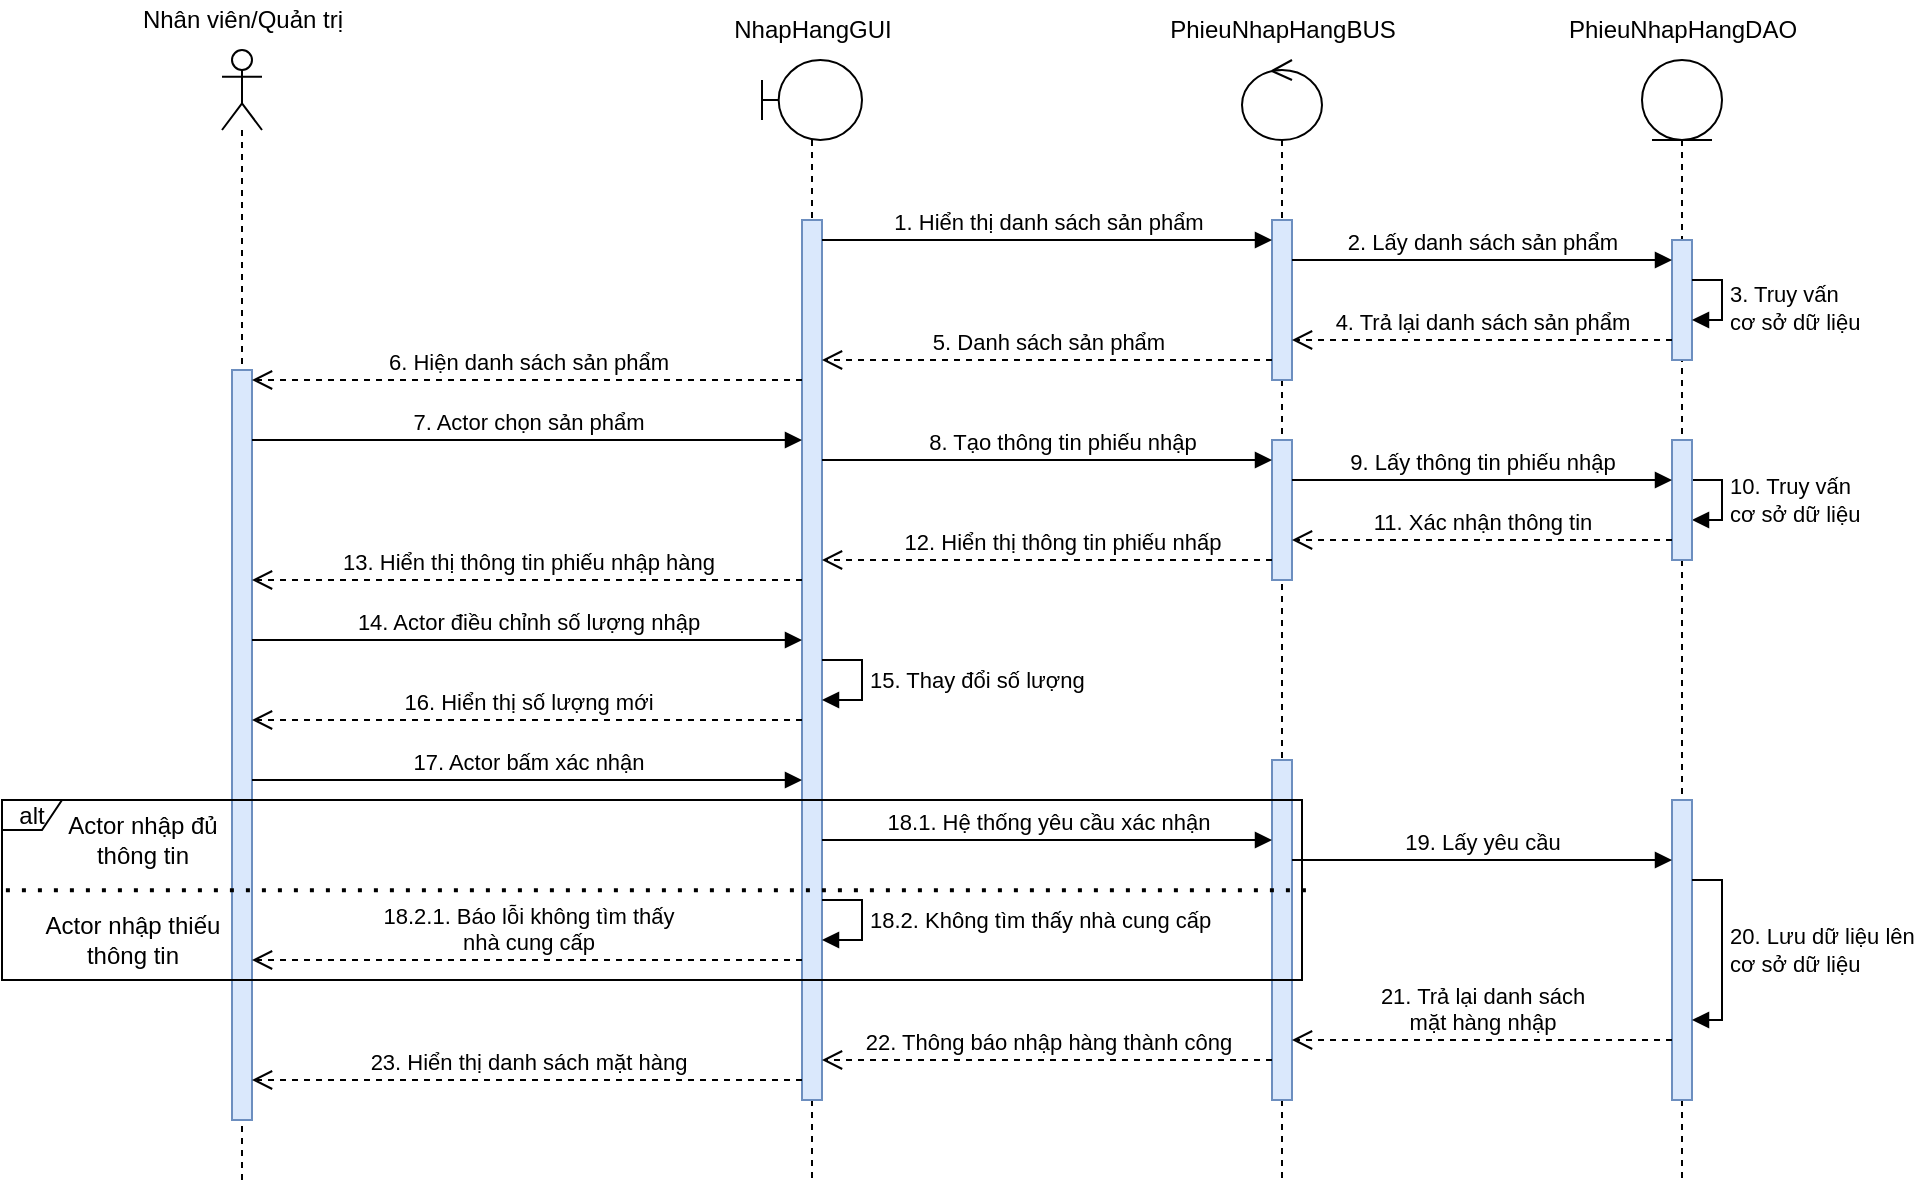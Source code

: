 <mxfile version="20.3.0" type="device"><diagram id="zxSlFvNWauaxwtIFHq2a" name="Page-1"><mxGraphModel dx="1038" dy="649" grid="1" gridSize="10" guides="1" tooltips="1" connect="1" arrows="1" fold="1" page="1" pageScale="1" pageWidth="850" pageHeight="1100" math="0" shadow="0"><root><mxCell id="0"/><mxCell id="1" parent="0"/><mxCell id="zFtlnsnSB8njbzp9fkom-5" value="" style="shape=umlLifeline;participant=umlActor;perimeter=lifelinePerimeter;whiteSpace=wrap;html=1;container=1;collapsible=0;recursiveResize=0;verticalAlign=top;spacingTop=36;outlineConnect=0;" parent="1" vertex="1"><mxGeometry x="120" y="25" width="20" height="565" as="geometry"/></mxCell><mxCell id="zFtlnsnSB8njbzp9fkom-6" value="" style="html=1;points=[];perimeter=orthogonalPerimeter;fillColor=#dae8fc;strokeColor=#6c8ebf;" parent="zFtlnsnSB8njbzp9fkom-5" vertex="1"><mxGeometry x="5" y="160" width="10" height="375" as="geometry"/></mxCell><mxCell id="zFtlnsnSB8njbzp9fkom-7" value="Nhân viên/Quản trị" style="text;html=1;align=center;verticalAlign=middle;resizable=0;points=[];autosize=1;strokeColor=none;fillColor=none;" parent="1" vertex="1"><mxGeometry x="70" width="120" height="20" as="geometry"/></mxCell><mxCell id="zFtlnsnSB8njbzp9fkom-8" value="" style="shape=umlLifeline;participant=umlBoundary;perimeter=lifelinePerimeter;whiteSpace=wrap;html=1;container=1;collapsible=0;recursiveResize=0;verticalAlign=top;spacingTop=36;outlineConnect=0;" parent="1" vertex="1"><mxGeometry x="390" y="30" width="50" height="560" as="geometry"/></mxCell><mxCell id="QlTCgcY2syCkXcn_rZdn-1" value="" style="html=1;points=[];perimeter=orthogonalPerimeter;fillColor=#dae8fc;strokeColor=#6c8ebf;" parent="zFtlnsnSB8njbzp9fkom-8" vertex="1"><mxGeometry x="20" y="80" width="10" height="440" as="geometry"/></mxCell><mxCell id="V0rGVLi3v3cGWSiFY8pq-18" value="18.2. Không tìm thấy nhà cung cấp" style="edgeStyle=orthogonalEdgeStyle;html=1;align=left;spacingLeft=2;endArrow=block;rounded=0;" parent="zFtlnsnSB8njbzp9fkom-8" source="QlTCgcY2syCkXcn_rZdn-1" target="QlTCgcY2syCkXcn_rZdn-1" edge="1"><mxGeometry relative="1" as="geometry"><mxPoint x="30" y="390" as="sourcePoint"/><Array as="points"><mxPoint x="50" y="420"/><mxPoint x="50" y="440"/></Array><mxPoint x="30" y="410" as="targetPoint"/></mxGeometry></mxCell><mxCell id="V0rGVLi3v3cGWSiFY8pq-27" value="15. Thay đổi số lượng" style="edgeStyle=orthogonalEdgeStyle;html=1;align=left;spacingLeft=2;endArrow=block;rounded=0;" parent="zFtlnsnSB8njbzp9fkom-8" source="QlTCgcY2syCkXcn_rZdn-1" target="QlTCgcY2syCkXcn_rZdn-1" edge="1"><mxGeometry relative="1" as="geometry"><mxPoint x="93" y="280" as="sourcePoint"/><Array as="points"><mxPoint x="50" y="300"/><mxPoint x="50" y="320"/></Array><mxPoint x="98" y="300" as="targetPoint"/></mxGeometry></mxCell><mxCell id="zFtlnsnSB8njbzp9fkom-10" value="" style="shape=umlLifeline;participant=umlControl;perimeter=lifelinePerimeter;whiteSpace=wrap;html=1;container=1;collapsible=0;recursiveResize=0;verticalAlign=top;spacingTop=36;outlineConnect=0;" parent="1" vertex="1"><mxGeometry x="630" y="30" width="40" height="560" as="geometry"/></mxCell><mxCell id="QlTCgcY2syCkXcn_rZdn-2" value="" style="html=1;points=[];perimeter=orthogonalPerimeter;fillColor=#dae8fc;strokeColor=#6c8ebf;" parent="zFtlnsnSB8njbzp9fkom-10" vertex="1"><mxGeometry x="15" y="80" width="10" height="80" as="geometry"/></mxCell><mxCell id="V0rGVLi3v3cGWSiFY8pq-11" value="" style="html=1;points=[];perimeter=orthogonalPerimeter;fillColor=#dae8fc;strokeColor=#6c8ebf;" parent="zFtlnsnSB8njbzp9fkom-10" vertex="1"><mxGeometry x="15" y="350" width="10" height="170" as="geometry"/></mxCell><mxCell id="3vRETZdbolMtz3a7yPNI-3" value="" style="html=1;points=[];perimeter=orthogonalPerimeter;fillColor=#dae8fc;strokeColor=#6c8ebf;" parent="zFtlnsnSB8njbzp9fkom-10" vertex="1"><mxGeometry x="15" y="190" width="10" height="70" as="geometry"/></mxCell><mxCell id="zFtlnsnSB8njbzp9fkom-12" value="NhapHangGUI" style="text;html=1;align=center;verticalAlign=middle;resizable=0;points=[];autosize=1;strokeColor=none;fillColor=none;" parent="1" vertex="1"><mxGeometry x="365" width="100" height="30" as="geometry"/></mxCell><mxCell id="zFtlnsnSB8njbzp9fkom-13" value="PhieuNhapHangBUS" style="text;html=1;align=center;verticalAlign=middle;resizable=0;points=[];autosize=1;strokeColor=none;fillColor=none;" parent="1" vertex="1"><mxGeometry x="580" width="140" height="30" as="geometry"/></mxCell><mxCell id="zFtlnsnSB8njbzp9fkom-20" value="" style="shape=umlLifeline;participant=umlEntity;perimeter=lifelinePerimeter;whiteSpace=wrap;html=1;container=1;collapsible=0;recursiveResize=0;verticalAlign=top;spacingTop=36;outlineConnect=0;" parent="1" vertex="1"><mxGeometry x="830" y="30" width="40" height="560" as="geometry"/></mxCell><mxCell id="QlTCgcY2syCkXcn_rZdn-5" value="" style="html=1;points=[];perimeter=orthogonalPerimeter;fillColor=#dae8fc;strokeColor=#6c8ebf;" parent="zFtlnsnSB8njbzp9fkom-20" vertex="1"><mxGeometry x="15" y="90" width="10" height="60" as="geometry"/></mxCell><mxCell id="S6ySMNctU75X029BvpDs-12" value="3. Truy vấn&lt;br&gt;cơ sở dữ liệu" style="edgeStyle=orthogonalEdgeStyle;html=1;align=left;spacingLeft=2;endArrow=block;rounded=0;" parent="zFtlnsnSB8njbzp9fkom-20" source="QlTCgcY2syCkXcn_rZdn-5" target="QlTCgcY2syCkXcn_rZdn-5" edge="1"><mxGeometry x="0.162" relative="1" as="geometry"><mxPoint x="55" y="110" as="sourcePoint"/><Array as="points"><mxPoint x="40" y="110"/><mxPoint x="40" y="130"/></Array><mxPoint x="60" y="130" as="targetPoint"/><mxPoint as="offset"/></mxGeometry></mxCell><mxCell id="V0rGVLi3v3cGWSiFY8pq-4" value="10. Truy vấn&lt;br&gt;cơ sở dữ liệu" style="edgeStyle=orthogonalEdgeStyle;html=1;align=left;spacingLeft=2;endArrow=block;rounded=0;" parent="zFtlnsnSB8njbzp9fkom-20" source="V0rGVLi3v3cGWSiFY8pq-6" target="V0rGVLi3v3cGWSiFY8pq-6" edge="1"><mxGeometry relative="1" as="geometry"><mxPoint x="40" y="250" as="sourcePoint"/><Array as="points"><mxPoint x="40" y="210"/><mxPoint x="40" y="230"/></Array><mxPoint x="40" y="290" as="targetPoint"/><mxPoint as="offset"/></mxGeometry></mxCell><mxCell id="V0rGVLi3v3cGWSiFY8pq-6" value="" style="html=1;points=[];perimeter=orthogonalPerimeter;fillColor=#dae8fc;strokeColor=#6c8ebf;" parent="zFtlnsnSB8njbzp9fkom-20" vertex="1"><mxGeometry x="15" y="190" width="10" height="60" as="geometry"/></mxCell><mxCell id="V0rGVLi3v3cGWSiFY8pq-13" value="" style="html=1;points=[];perimeter=orthogonalPerimeter;fillColor=#dae8fc;strokeColor=#6c8ebf;" parent="zFtlnsnSB8njbzp9fkom-20" vertex="1"><mxGeometry x="15" y="370" width="10" height="150" as="geometry"/></mxCell><mxCell id="V0rGVLi3v3cGWSiFY8pq-15" value="20. Lưu dữ liệu lên&lt;br&gt;cơ sở dữ liệu" style="edgeStyle=orthogonalEdgeStyle;html=1;align=left;spacingLeft=2;endArrow=block;rounded=0;" parent="zFtlnsnSB8njbzp9fkom-20" source="V0rGVLi3v3cGWSiFY8pq-13" target="V0rGVLi3v3cGWSiFY8pq-13" edge="1"><mxGeometry relative="1" as="geometry"><mxPoint x="45" y="380" as="sourcePoint"/><Array as="points"><mxPoint x="40" y="410"/><mxPoint x="40" y="480"/></Array><mxPoint x="50" y="400" as="targetPoint"/></mxGeometry></mxCell><mxCell id="zFtlnsnSB8njbzp9fkom-22" value="PhieuNhapHangDAO" style="text;html=1;align=center;verticalAlign=middle;resizable=0;points=[];autosize=1;strokeColor=none;fillColor=none;" parent="1" vertex="1"><mxGeometry x="780" width="140" height="30" as="geometry"/></mxCell><mxCell id="S6ySMNctU75X029BvpDs-2" value="7. Actor chọn sản phẩm" style="html=1;verticalAlign=bottom;endArrow=block;rounded=0;" parent="1" source="zFtlnsnSB8njbzp9fkom-6" target="QlTCgcY2syCkXcn_rZdn-1" edge="1"><mxGeometry width="80" relative="1" as="geometry"><mxPoint x="250" y="160" as="sourcePoint"/><mxPoint x="330" y="160" as="targetPoint"/><Array as="points"><mxPoint x="320" y="220"/></Array></mxGeometry></mxCell><mxCell id="S6ySMNctU75X029BvpDs-3" value="1. Hiển thị danh sách sản phẩm" style="html=1;verticalAlign=bottom;endArrow=block;rounded=0;" parent="1" source="QlTCgcY2syCkXcn_rZdn-1" target="QlTCgcY2syCkXcn_rZdn-2" edge="1"><mxGeometry width="80" relative="1" as="geometry"><mxPoint x="450" y="280" as="sourcePoint"/><mxPoint x="530" y="280" as="targetPoint"/><Array as="points"><mxPoint x="510" y="120"/></Array></mxGeometry></mxCell><mxCell id="S6ySMNctU75X029BvpDs-4" value="2. Lấy danh sách sản phẩm" style="html=1;verticalAlign=bottom;endArrow=block;rounded=0;" parent="1" source="QlTCgcY2syCkXcn_rZdn-2" target="QlTCgcY2syCkXcn_rZdn-5" edge="1"><mxGeometry width="80" relative="1" as="geometry"><mxPoint x="490" y="280" as="sourcePoint"/><mxPoint x="570" y="280" as="targetPoint"/><Array as="points"><mxPoint x="740" y="130"/></Array></mxGeometry></mxCell><mxCell id="S6ySMNctU75X029BvpDs-9" value="4. Trả lại danh sách sản phẩm" style="html=1;verticalAlign=bottom;endArrow=open;dashed=1;endSize=8;rounded=0;" parent="1" source="QlTCgcY2syCkXcn_rZdn-5" target="QlTCgcY2syCkXcn_rZdn-2" edge="1"><mxGeometry relative="1" as="geometry"><mxPoint x="570" y="280" as="sourcePoint"/><mxPoint x="490" y="280" as="targetPoint"/><Array as="points"><mxPoint x="770" y="170"/></Array></mxGeometry></mxCell><mxCell id="S6ySMNctU75X029BvpDs-10" value="5. Danh sách sản phẩm" style="html=1;verticalAlign=bottom;endArrow=open;dashed=1;endSize=8;rounded=0;" parent="1" source="QlTCgcY2syCkXcn_rZdn-2" target="QlTCgcY2syCkXcn_rZdn-1" edge="1"><mxGeometry relative="1" as="geometry"><mxPoint x="530" y="280" as="sourcePoint"/><mxPoint x="450" y="280" as="targetPoint"/><Array as="points"><mxPoint x="520" y="180"/></Array></mxGeometry></mxCell><mxCell id="V0rGVLi3v3cGWSiFY8pq-1" value="8. Tạo thông tin phiếu nhập" style="html=1;verticalAlign=bottom;endArrow=block;rounded=0;" parent="1" source="QlTCgcY2syCkXcn_rZdn-1" target="3vRETZdbolMtz3a7yPNI-3" edge="1"><mxGeometry x="0.067" width="80" relative="1" as="geometry"><mxPoint x="420" y="250" as="sourcePoint"/><mxPoint x="780" y="270" as="targetPoint"/><Array as="points"><mxPoint x="600" y="230"/></Array><mxPoint as="offset"/></mxGeometry></mxCell><mxCell id="V0rGVLi3v3cGWSiFY8pq-7" value="12. Hiển thị thông tin phiếu nhấp" style="html=1;verticalAlign=bottom;endArrow=open;dashed=1;endSize=8;rounded=0;" parent="1" source="3vRETZdbolMtz3a7yPNI-3" target="QlTCgcY2syCkXcn_rZdn-1" edge="1"><mxGeometry x="-0.067" relative="1" as="geometry"><mxPoint x="530" y="280" as="sourcePoint"/><mxPoint x="450" y="280" as="targetPoint"/><Array as="points"><mxPoint x="630" y="280"/><mxPoint x="530" y="280"/></Array><mxPoint as="offset"/></mxGeometry></mxCell><mxCell id="V0rGVLi3v3cGWSiFY8pq-9" value="17. Actor bấm xác nhận" style="html=1;verticalAlign=bottom;endArrow=block;rounded=0;" parent="1" source="zFtlnsnSB8njbzp9fkom-6" target="QlTCgcY2syCkXcn_rZdn-1" edge="1"><mxGeometry width="80" relative="1" as="geometry"><mxPoint x="215" y="380" as="sourcePoint"/><mxPoint x="410" y="380" as="targetPoint"/><Array as="points"><mxPoint x="310" y="390"/></Array></mxGeometry></mxCell><mxCell id="V0rGVLi3v3cGWSiFY8pq-10" value="18.1. Hệ thống yêu cầu xác nhận" style="html=1;verticalAlign=bottom;endArrow=block;rounded=0;" parent="1" source="QlTCgcY2syCkXcn_rZdn-1" target="V0rGVLi3v3cGWSiFY8pq-11" edge="1"><mxGeometry width="80" relative="1" as="geometry"><mxPoint x="420" y="410" as="sourcePoint"/><mxPoint x="530" y="390" as="targetPoint"/><Array as="points"><mxPoint x="520" y="420"/></Array></mxGeometry></mxCell><mxCell id="V0rGVLi3v3cGWSiFY8pq-12" value="19. Lấy yêu cầu" style="html=1;verticalAlign=bottom;endArrow=block;rounded=0;" parent="1" source="V0rGVLi3v3cGWSiFY8pq-11" target="V0rGVLi3v3cGWSiFY8pq-13" edge="1"><mxGeometry width="80" relative="1" as="geometry"><mxPoint x="500" y="310" as="sourcePoint"/><mxPoint x="580" y="310" as="targetPoint"/><Array as="points"><mxPoint x="750" y="430"/></Array></mxGeometry></mxCell><mxCell id="V0rGVLi3v3cGWSiFY8pq-16" value="21. Trả lại danh sách&lt;br&gt;mặt hàng nhập" style="html=1;verticalAlign=bottom;endArrow=open;dashed=1;endSize=8;rounded=0;" parent="1" source="V0rGVLi3v3cGWSiFY8pq-13" target="V0rGVLi3v3cGWSiFY8pq-11" edge="1"><mxGeometry relative="1" as="geometry"><mxPoint x="580" y="300" as="sourcePoint"/><mxPoint x="500" y="300" as="targetPoint"/><Array as="points"><mxPoint x="750" y="520"/></Array></mxGeometry></mxCell><mxCell id="V0rGVLi3v3cGWSiFY8pq-19" value="18.2.1. Báo lỗi không tìm thấy&lt;br&gt;nhà cung cấp" style="html=1;verticalAlign=bottom;endArrow=open;dashed=1;endSize=8;rounded=0;" parent="1" source="QlTCgcY2syCkXcn_rZdn-1" target="zFtlnsnSB8njbzp9fkom-6" edge="1"><mxGeometry relative="1" as="geometry"><mxPoint x="410" y="450" as="sourcePoint"/><mxPoint x="215" y="450" as="targetPoint"/><Array as="points"><mxPoint x="320" y="480"/></Array></mxGeometry></mxCell><mxCell id="V0rGVLi3v3cGWSiFY8pq-20" value="22. Thông báo nhập hàng thành công" style="html=1;verticalAlign=bottom;endArrow=open;dashed=1;endSize=8;rounded=0;" parent="1" source="V0rGVLi3v3cGWSiFY8pq-11" target="QlTCgcY2syCkXcn_rZdn-1" edge="1"><mxGeometry relative="1" as="geometry"><mxPoint x="540" y="440" as="sourcePoint"/><mxPoint x="420" y="470" as="targetPoint"/><Array as="points"><mxPoint x="520" y="530"/></Array></mxGeometry></mxCell><mxCell id="V0rGVLi3v3cGWSiFY8pq-21" value="23. Hiển thị danh sách mặt hàng" style="html=1;verticalAlign=bottom;endArrow=open;dashed=1;endSize=8;rounded=0;" parent="1" source="QlTCgcY2syCkXcn_rZdn-1" target="zFtlnsnSB8njbzp9fkom-6" edge="1"><mxGeometry relative="1" as="geometry"><mxPoint x="410" y="480" as="sourcePoint"/><mxPoint x="215" y="480" as="targetPoint"/><Array as="points"><mxPoint x="370" y="540"/><mxPoint x="330" y="540"/></Array></mxGeometry></mxCell><mxCell id="V0rGVLi3v3cGWSiFY8pq-22" value="13. Hiển thị thông tin phiếu nhập hàng" style="html=1;verticalAlign=bottom;endArrow=open;dashed=1;endSize=8;rounded=0;" parent="1" source="QlTCgcY2syCkXcn_rZdn-1" target="zFtlnsnSB8njbzp9fkom-6" edge="1"><mxGeometry relative="1" as="geometry"><mxPoint x="540" y="520" as="sourcePoint"/><mxPoint x="460" y="520" as="targetPoint"/><Array as="points"><mxPoint x="330" y="290"/></Array></mxGeometry></mxCell><mxCell id="V0rGVLi3v3cGWSiFY8pq-23" value="14. Actor điều chỉnh số lượng nhập" style="html=1;verticalAlign=bottom;endArrow=block;rounded=0;" parent="1" source="zFtlnsnSB8njbzp9fkom-6" target="QlTCgcY2syCkXcn_rZdn-1" edge="1"><mxGeometry width="80" relative="1" as="geometry"><mxPoint x="460" y="270" as="sourcePoint"/><mxPoint x="540" y="270" as="targetPoint"/><Array as="points"><mxPoint x="320" y="320"/></Array></mxGeometry></mxCell><mxCell id="V0rGVLi3v3cGWSiFY8pq-28" value="16. Hiển thị số lượng mới" style="html=1;verticalAlign=bottom;endArrow=open;dashed=1;endSize=8;rounded=0;" parent="1" source="QlTCgcY2syCkXcn_rZdn-1" target="zFtlnsnSB8njbzp9fkom-6" edge="1"><mxGeometry relative="1" as="geometry"><mxPoint x="540" y="270" as="sourcePoint"/><mxPoint x="460" y="270" as="targetPoint"/><Array as="points"><mxPoint x="310" y="360"/></Array></mxGeometry></mxCell><mxCell id="3vRETZdbolMtz3a7yPNI-1" value="6. Hiện danh sách sản phẩm" style="html=1;verticalAlign=bottom;endArrow=open;dashed=1;endSize=8;rounded=0;" parent="1" source="QlTCgcY2syCkXcn_rZdn-1" target="zFtlnsnSB8njbzp9fkom-6" edge="1"><mxGeometry relative="1" as="geometry"><mxPoint x="220" y="150" as="sourcePoint"/><mxPoint x="140" y="150" as="targetPoint"/><Array as="points"><mxPoint x="280" y="190"/></Array></mxGeometry></mxCell><mxCell id="3vRETZdbolMtz3a7yPNI-4" value="9. Lấy thông tin phiếu nhập" style="html=1;verticalAlign=bottom;endArrow=block;rounded=0;" parent="1" source="3vRETZdbolMtz3a7yPNI-3" target="V0rGVLi3v3cGWSiFY8pq-6" edge="1"><mxGeometry width="80" relative="1" as="geometry"><mxPoint x="600" y="290" as="sourcePoint"/><mxPoint x="680" y="290" as="targetPoint"/><Array as="points"><mxPoint x="750" y="240"/></Array></mxGeometry></mxCell><mxCell id="3vRETZdbolMtz3a7yPNI-5" value="11. Xác nhận thông tin" style="html=1;verticalAlign=bottom;endArrow=open;dashed=1;endSize=8;rounded=0;" parent="1" source="V0rGVLi3v3cGWSiFY8pq-6" target="3vRETZdbolMtz3a7yPNI-3" edge="1"><mxGeometry relative="1" as="geometry"><mxPoint x="680" y="290" as="sourcePoint"/><mxPoint x="600" y="290" as="targetPoint"/><Array as="points"><mxPoint x="750" y="270"/></Array></mxGeometry></mxCell><mxCell id="3vRETZdbolMtz3a7yPNI-6" value="alt" style="shape=umlFrame;whiteSpace=wrap;html=1;width=30;height=15;" parent="1" vertex="1"><mxGeometry x="10" y="400" width="650" height="90" as="geometry"/></mxCell><mxCell id="3vRETZdbolMtz3a7yPNI-7" value="" style="endArrow=none;dashed=1;html=1;dashPattern=1 3;strokeWidth=2;rounded=0;exitX=0.003;exitY=0.502;exitDx=0;exitDy=0;exitPerimeter=0;entryX=1.004;entryY=0.502;entryDx=0;entryDy=0;entryPerimeter=0;" parent="1" source="3vRETZdbolMtz3a7yPNI-6" target="3vRETZdbolMtz3a7yPNI-6" edge="1"><mxGeometry width="50" height="50" relative="1" as="geometry"><mxPoint x="380" y="450" as="sourcePoint"/><mxPoint x="430" y="400" as="targetPoint"/></mxGeometry></mxCell><mxCell id="3vRETZdbolMtz3a7yPNI-8" value="Actor nhập đủ&lt;br&gt;thông tin" style="text;html=1;align=center;verticalAlign=middle;resizable=0;points=[];autosize=1;strokeColor=none;fillColor=none;" parent="1" vertex="1"><mxGeometry x="30" y="400" width="100" height="40" as="geometry"/></mxCell><mxCell id="3vRETZdbolMtz3a7yPNI-9" value="Actor nhập thiếu&lt;br&gt;thông tin" style="text;html=1;align=center;verticalAlign=middle;resizable=0;points=[];autosize=1;strokeColor=none;fillColor=none;" parent="1" vertex="1"><mxGeometry x="20" y="450" width="110" height="40" as="geometry"/></mxCell></root></mxGraphModel></diagram></mxfile>